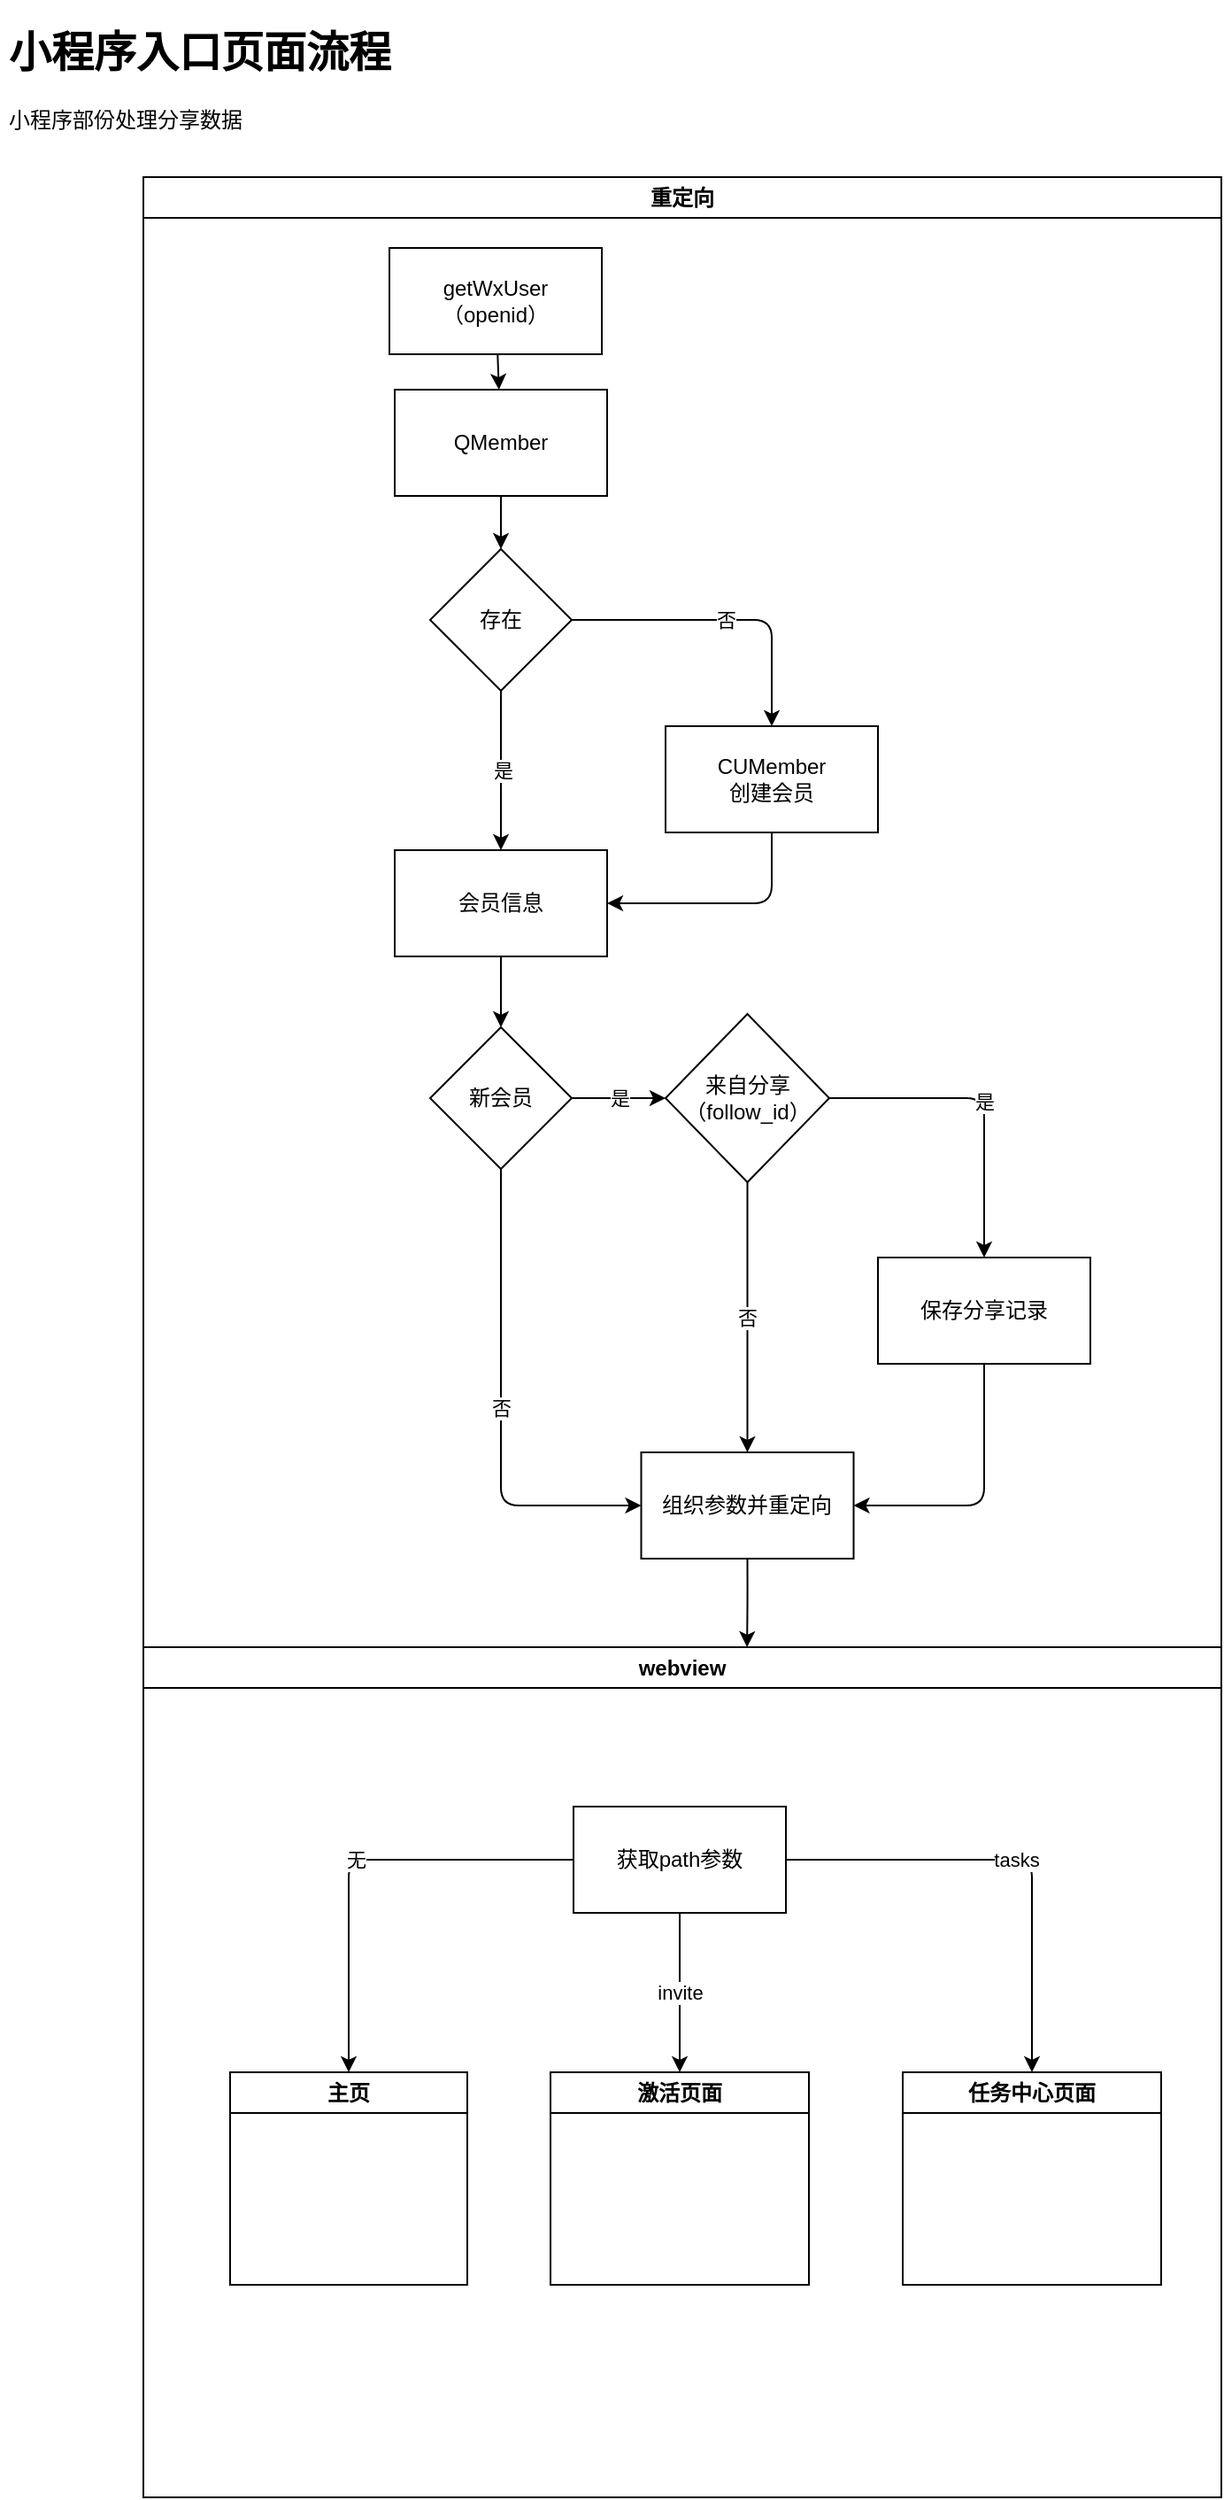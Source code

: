 <mxfile>
    <diagram id="bsA6oKHFjAaKDzcMzrUm" name="第 1 页">
        <mxGraphModel dx="965" dy="579" grid="1" gridSize="10" guides="1" tooltips="1" connect="1" arrows="1" fold="1" page="1" pageScale="1" pageWidth="827" pageHeight="1169" math="0" shadow="0">
            <root>
                <mxCell id="0"/>
                <mxCell id="1" parent="0"/>
                <mxCell id="15" value="&lt;h1&gt;小程序入口页面流程&lt;/h1&gt;&lt;p&gt;小程序部份处理分享数据&lt;/p&gt;" style="text;html=1;strokeColor=none;fillColor=none;spacing=5;spacingTop=-20;whiteSpace=wrap;overflow=hidden;rounded=0;" parent="1" vertex="1">
                    <mxGeometry x="30" y="30" width="250" height="120" as="geometry"/>
                </mxCell>
                <mxCell id="21" value="重定向" style="swimlane;whiteSpace=wrap;html=1;" parent="1" vertex="1">
                    <mxGeometry x="111" y="120" width="609" height="830" as="geometry"/>
                </mxCell>
                <mxCell id="24" value="" style="edgeStyle=none;html=1;" parent="21" source="22" target="23" edge="1">
                    <mxGeometry relative="1" as="geometry"/>
                </mxCell>
                <mxCell id="22" value="getWxUser&lt;br&gt;（openid）" style="rounded=0;whiteSpace=wrap;html=1;" parent="21" vertex="1">
                    <mxGeometry x="139" y="40" width="120" height="60" as="geometry"/>
                </mxCell>
                <mxCell id="28" value="" style="edgeStyle=orthogonalEdgeStyle;html=1;" parent="21" source="23" target="27" edge="1">
                    <mxGeometry relative="1" as="geometry"/>
                </mxCell>
                <mxCell id="23" value="QMember" style="rounded=0;whiteSpace=wrap;html=1;" parent="21" vertex="1">
                    <mxGeometry x="142" y="120" width="120" height="60" as="geometry"/>
                </mxCell>
                <mxCell id="30" value="是" style="edgeStyle=orthogonalEdgeStyle;html=1;entryX=0.5;entryY=0;entryDx=0;entryDy=0;" parent="21" source="27" edge="1">
                    <mxGeometry relative="1" as="geometry">
                        <mxPoint x="202" y="380" as="targetPoint"/>
                    </mxGeometry>
                </mxCell>
                <mxCell id="32" value="否" style="edgeStyle=orthogonalEdgeStyle;html=1;" parent="21" source="27" target="31" edge="1">
                    <mxGeometry relative="1" as="geometry"/>
                </mxCell>
                <mxCell id="27" value="存在" style="rhombus;whiteSpace=wrap;html=1;rounded=0;" parent="21" vertex="1">
                    <mxGeometry x="162" y="210" width="80" height="80" as="geometry"/>
                </mxCell>
                <mxCell id="33" style="edgeStyle=orthogonalEdgeStyle;html=1;exitX=0.5;exitY=1;exitDx=0;exitDy=0;entryX=1;entryY=0.5;entryDx=0;entryDy=0;" parent="21" source="31" target="63" edge="1">
                    <mxGeometry relative="1" as="geometry">
                        <mxPoint x="388" y="460" as="targetPoint"/>
                    </mxGeometry>
                </mxCell>
                <mxCell id="31" value="CUMember&lt;br&gt;创建会员" style="whiteSpace=wrap;html=1;rounded=0;" parent="21" vertex="1">
                    <mxGeometry x="295" y="310" width="120" height="60" as="geometry"/>
                </mxCell>
                <mxCell id="65" value="" style="edgeStyle=orthogonalEdgeStyle;html=1;" parent="21" source="63" target="64" edge="1">
                    <mxGeometry relative="1" as="geometry"/>
                </mxCell>
                <mxCell id="63" value="会员信息" style="rounded=0;whiteSpace=wrap;html=1;" parent="21" vertex="1">
                    <mxGeometry x="142" y="380" width="120" height="60" as="geometry"/>
                </mxCell>
                <mxCell id="69" value="是" style="edgeStyle=orthogonalEdgeStyle;html=1;" parent="21" source="64" target="68" edge="1">
                    <mxGeometry relative="1" as="geometry"/>
                </mxCell>
                <mxCell id="64" value="新会员" style="rhombus;whiteSpace=wrap;html=1;rounded=0;" parent="21" vertex="1">
                    <mxGeometry x="162" y="480" width="80" height="80" as="geometry"/>
                </mxCell>
                <mxCell id="73" value="是" style="edgeStyle=orthogonalEdgeStyle;html=1;" parent="21" source="68" target="72" edge="1">
                    <mxGeometry relative="1" as="geometry"/>
                </mxCell>
                <mxCell id="68" value="来自分享&lt;br&gt;（follow_id）" style="rhombus;whiteSpace=wrap;html=1;rounded=0;" parent="21" vertex="1">
                    <mxGeometry x="295" y="472.5" width="92.5" height="95" as="geometry"/>
                </mxCell>
                <mxCell id="72" value="保存分享记录" style="whiteSpace=wrap;html=1;rounded=0;" parent="21" vertex="1">
                    <mxGeometry x="415" y="610" width="120" height="60" as="geometry"/>
                </mxCell>
                <mxCell id="62" value="webview" style="swimlane;whiteSpace=wrap;html=1;" parent="1" vertex="1">
                    <mxGeometry x="111" y="950" width="609" height="480" as="geometry"/>
                </mxCell>
                <mxCell id="35" value="获取path参数" style="rounded=0;whiteSpace=wrap;html=1;" parent="62" vertex="1">
                    <mxGeometry x="243" y="90" width="120" height="60" as="geometry"/>
                </mxCell>
                <mxCell id="18" value="主页" style="swimlane;whiteSpace=wrap;html=1;" parent="62" vertex="1">
                    <mxGeometry x="49" y="240" width="134" height="120" as="geometry"/>
                </mxCell>
                <mxCell id="41" value="无" style="edgeStyle=orthogonalEdgeStyle;html=1;exitX=0;exitY=0.5;exitDx=0;exitDy=0;entryX=0.5;entryY=0;entryDx=0;entryDy=0;" parent="62" source="35" target="18" edge="1">
                    <mxGeometry relative="1" as="geometry">
                        <mxPoint x="109" y="-90" as="targetPoint"/>
                    </mxGeometry>
                </mxCell>
                <mxCell id="19" value="激活页面" style="swimlane;whiteSpace=wrap;html=1;" parent="62" vertex="1">
                    <mxGeometry x="230" y="240" width="146" height="120" as="geometry"/>
                </mxCell>
                <mxCell id="45" value="invite" style="edgeStyle=orthogonalEdgeStyle;html=1;exitX=0.5;exitY=1;exitDx=0;exitDy=0;" parent="62" source="35" target="19" edge="1">
                    <mxGeometry relative="1" as="geometry">
                        <mxPoint x="303" y="-100" as="targetPoint"/>
                    </mxGeometry>
                </mxCell>
                <mxCell id="20" value="任务中心页面" style="swimlane;whiteSpace=wrap;html=1;" parent="62" vertex="1">
                    <mxGeometry x="429" y="240" width="146" height="120" as="geometry"/>
                </mxCell>
                <mxCell id="46" value="tasks" style="edgeStyle=orthogonalEdgeStyle;html=1;exitX=1;exitY=0.5;exitDx=0;exitDy=0;" parent="62" source="35" target="20" edge="1">
                    <mxGeometry relative="1" as="geometry"/>
                </mxCell>
                <mxCell id="66" value="否" style="edgeStyle=orthogonalEdgeStyle;html=1;exitX=0.5;exitY=1;exitDx=0;exitDy=0;entryX=0;entryY=0.5;entryDx=0;entryDy=0;" parent="1" source="64" target="77" edge="1">
                    <mxGeometry relative="1" as="geometry">
                        <mxPoint x="313" y="800" as="targetPoint"/>
                    </mxGeometry>
                </mxCell>
                <mxCell id="70" value="否" style="edgeStyle=orthogonalEdgeStyle;html=1;exitX=0.5;exitY=1;exitDx=0;exitDy=0;" parent="1" source="68" target="77" edge="1">
                    <mxGeometry relative="1" as="geometry">
                        <mxPoint x="452" y="800" as="targetPoint"/>
                    </mxGeometry>
                </mxCell>
                <mxCell id="79" style="edgeStyle=orthogonalEdgeStyle;html=1;exitX=0.5;exitY=1;exitDx=0;exitDy=0;entryX=0.56;entryY=0;entryDx=0;entryDy=0;entryPerimeter=0;" parent="1" source="77" target="62" edge="1">
                    <mxGeometry relative="1" as="geometry"/>
                </mxCell>
                <mxCell id="77" value="组织参数并重定向" style="rounded=0;whiteSpace=wrap;html=1;" parent="1" vertex="1">
                    <mxGeometry x="392.25" y="840" width="120" height="60" as="geometry"/>
                </mxCell>
                <mxCell id="78" style="edgeStyle=orthogonalEdgeStyle;html=1;exitX=0.5;exitY=1;exitDx=0;exitDy=0;entryX=1;entryY=0.5;entryDx=0;entryDy=0;" parent="1" source="72" target="77" edge="1">
                    <mxGeometry relative="1" as="geometry"/>
                </mxCell>
            </root>
        </mxGraphModel>
    </diagram>
</mxfile>